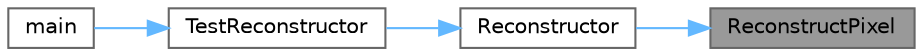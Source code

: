digraph "ReconstructPixel"
{
 // LATEX_PDF_SIZE
  bgcolor="transparent";
  edge [fontname=Helvetica,fontsize=10,labelfontname=Helvetica,labelfontsize=10];
  node [fontname=Helvetica,fontsize=10,shape=box,height=0.2,width=0.4];
  rankdir="RL";
  Node1 [id="Node000001",label="ReconstructPixel",height=0.2,width=0.4,color="gray40", fillcolor="grey60", style="filled", fontcolor="black",tooltip=" "];
  Node1 -> Node2 [id="edge10_Node000001_Node000002",dir="back",color="steelblue1",style="solid",tooltip=" "];
  Node2 [id="Node000002",label="Reconstructor",height=0.2,width=0.4,color="grey40", fillcolor="white", style="filled",URL="$d6/dce/reconstructor_8c.html#ad0d5b55646a3018075f07ae472ddb312",tooltip=" "];
  Node2 -> Node3 [id="edge11_Node000002_Node000003",dir="back",color="steelblue1",style="solid",tooltip=" "];
  Node3 [id="Node000003",label="TestReconstructor",height=0.2,width=0.4,color="grey40", fillcolor="white", style="filled",URL="$d6/dce/reconstructor_8c.html#aadb567bbc159d00d6334e2eb36e6e253",tooltip=" "];
  Node3 -> Node4 [id="edge12_Node000003_Node000004",dir="back",color="steelblue1",style="solid",tooltip=" "];
  Node4 [id="Node000004",label="main",height=0.2,width=0.4,color="grey40", fillcolor="white", style="filled",URL="$df/dee/decompressor_8c.html#a048af25ea3eb0571ab780e44e221650e",tooltip=" "];
}
